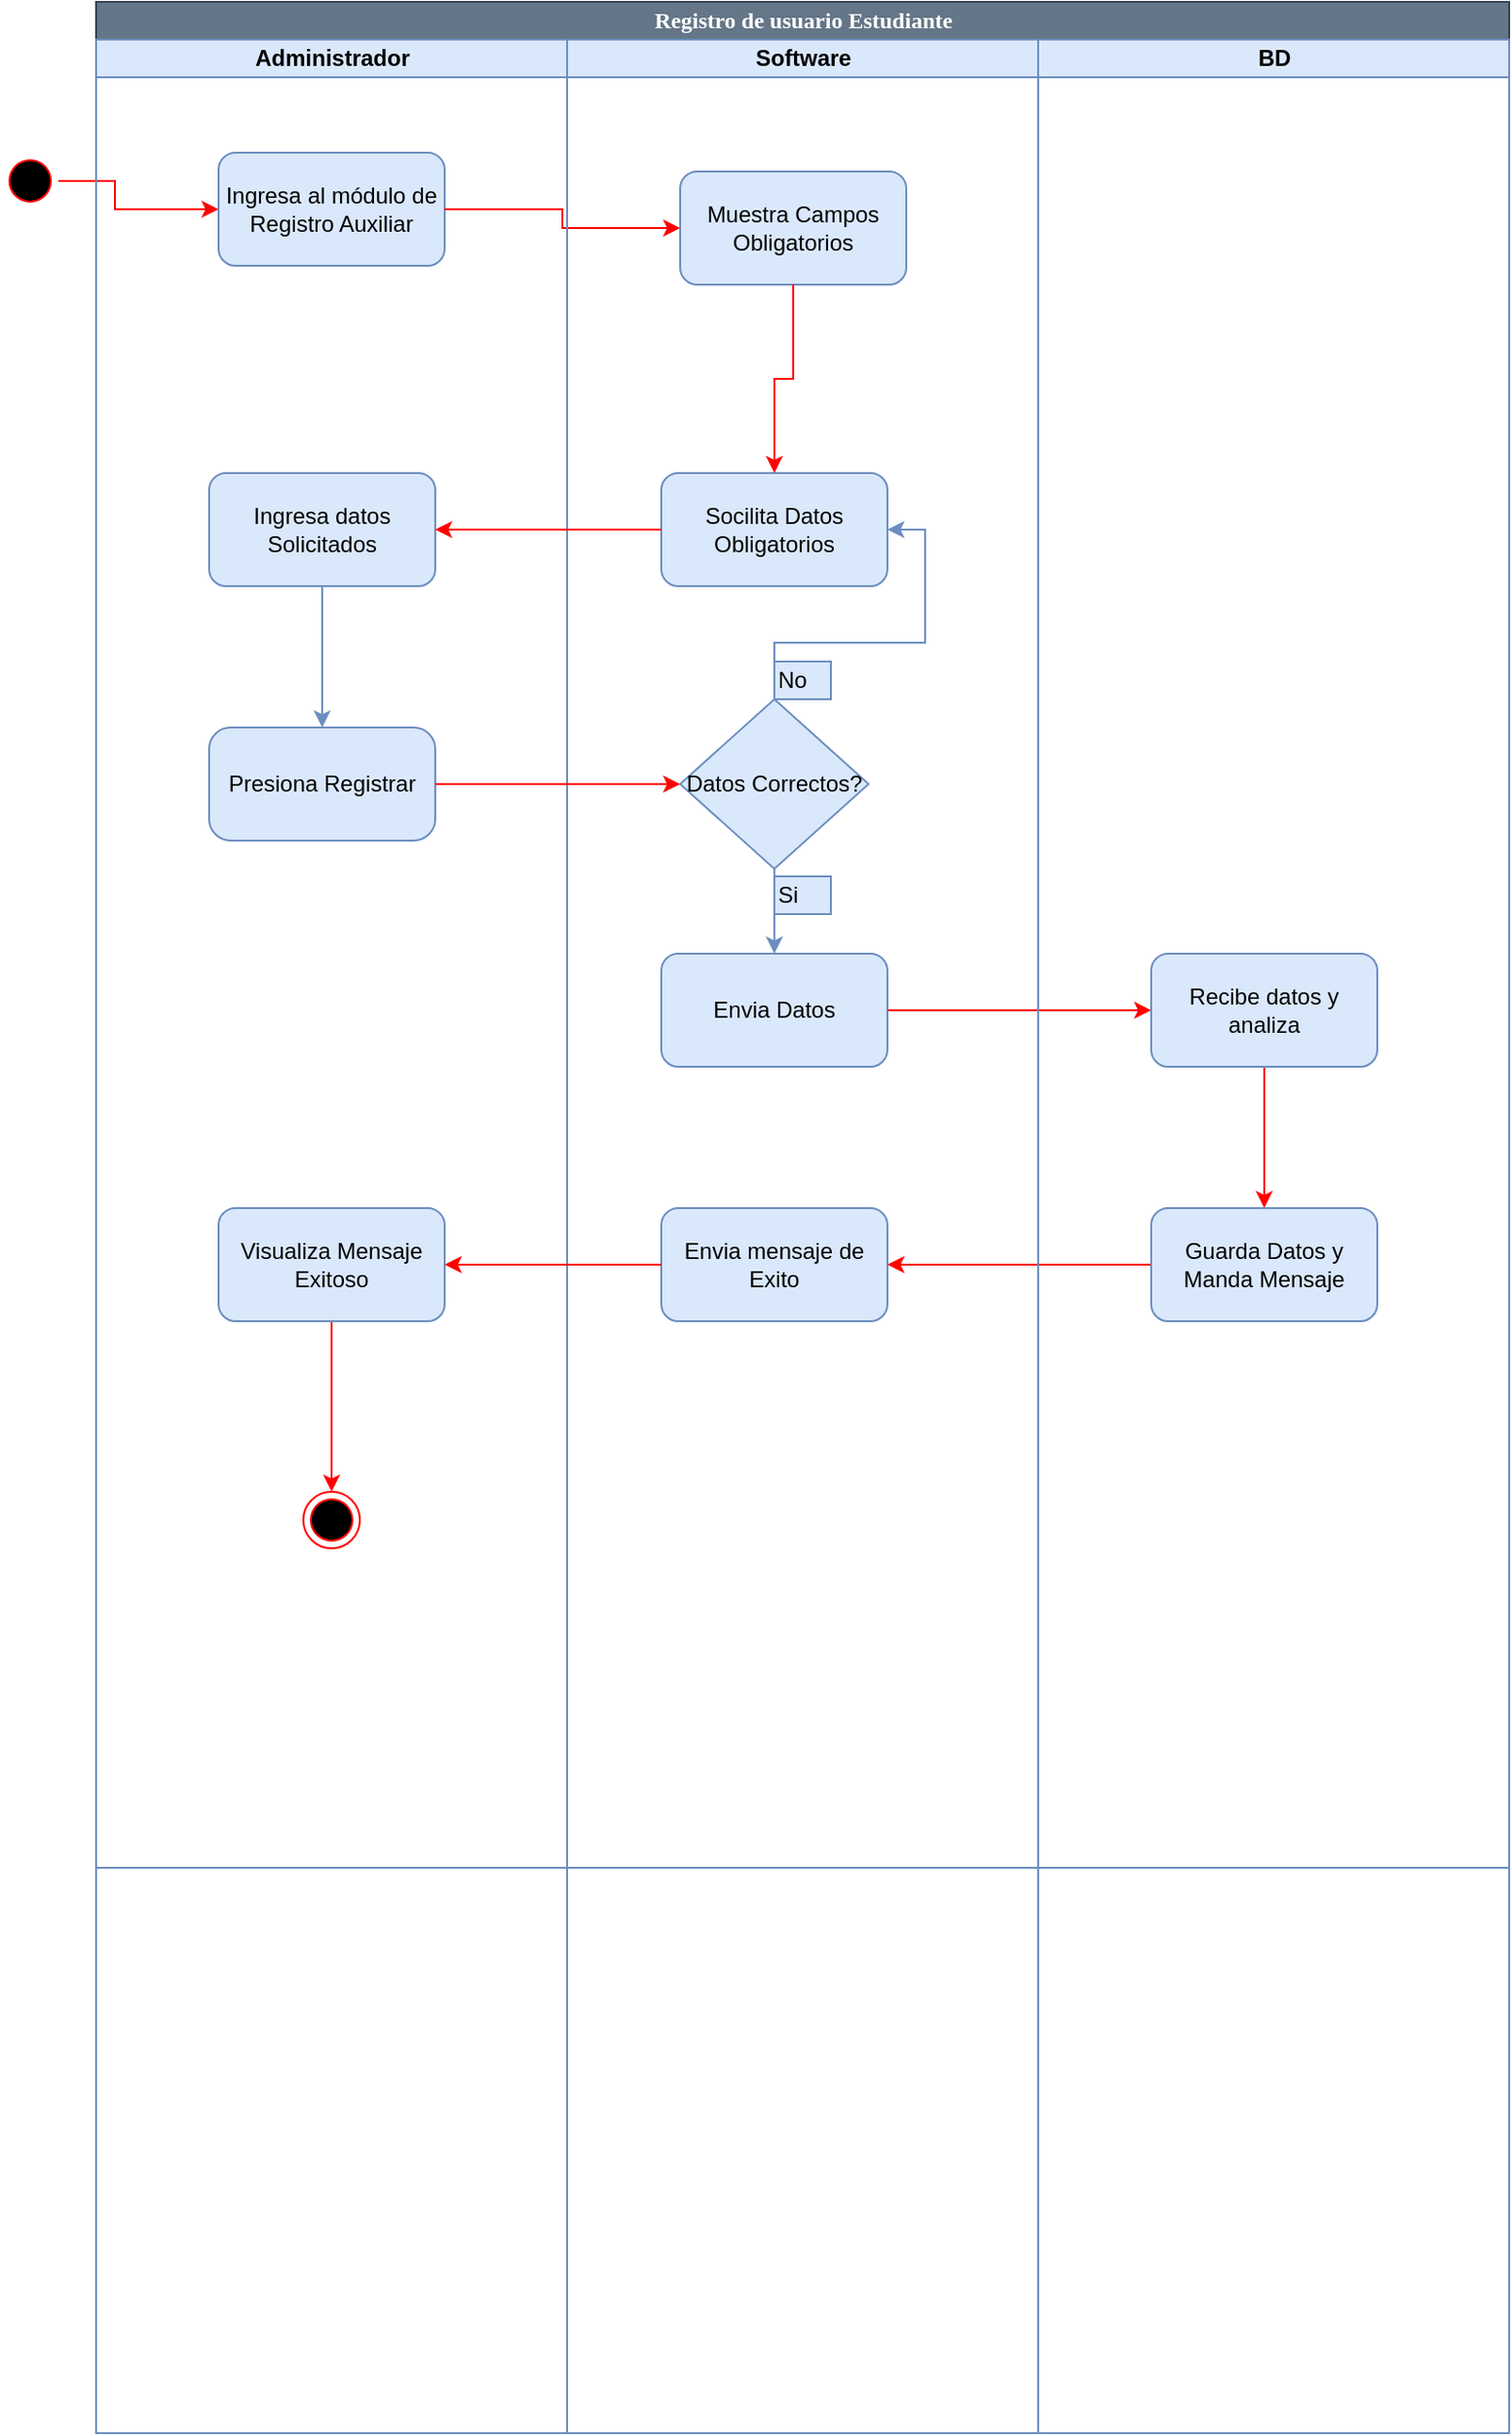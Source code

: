 <mxfile version="11.3.0" type="device" pages="1"><diagram name="Page-1" id="e7e014a7-5840-1c2e-5031-d8a46d1fe8dd"><mxGraphModel dx="2011" dy="483" grid="1" gridSize="10" guides="1" tooltips="1" connect="1" arrows="1" fold="1" page="1" pageScale="1" pageWidth="1169" pageHeight="826" background="#ffffff" math="0" shadow="0"><root><mxCell id="0"/><mxCell id="1" parent="0"/><mxCell id="4X9OC0ReGPS9HzlWN2F2-41" value="Registro Estudiante o Auxiliar" style="swimlane;html=1;childLayout=stackLayout;startSize=20;rounded=0;shadow=0;comic=0;labelBackgroundColor=none;strokeColor=#314354;strokeWidth=1;fillColor=#647687;fontFamily=Verdana;fontSize=12;align=center;fontColor=#ffffff;" vertex="1" parent="1"><mxGeometry x="40" y="20" width="750" height="1290" as="geometry"/></mxCell><mxCell id="4X9OC0ReGPS9HzlWN2F2-42" value="Administrador" style="swimlane;html=1;startSize=20;fillColor=#dae8fc;strokeColor=#6c8ebf;" vertex="1" parent="4X9OC0ReGPS9HzlWN2F2-41"><mxGeometry y="20" width="250" height="1270" as="geometry"/></mxCell><mxCell id="4X9OC0ReGPS9HzlWN2F2-43" value="Ingresa al módulo de Registro Auxiliar" style="rounded=1;whiteSpace=wrap;html=1;fillColor=#dae8fc;strokeColor=#6c8ebf;" vertex="1" parent="4X9OC0ReGPS9HzlWN2F2-42"><mxGeometry x="65" y="60" width="120" height="60" as="geometry"/></mxCell><mxCell id="4X9OC0ReGPS9HzlWN2F2-126" style="edgeStyle=orthogonalEdgeStyle;rounded=0;orthogonalLoop=1;jettySize=auto;html=1;entryX=0.5;entryY=0;entryDx=0;entryDy=0;strokeColor=#FF0000;" edge="1" parent="4X9OC0ReGPS9HzlWN2F2-42" source="4X9OC0ReGPS9HzlWN2F2-96" target="4X9OC0ReGPS9HzlWN2F2-97"><mxGeometry relative="1" as="geometry"/></mxCell><mxCell id="4X9OC0ReGPS9HzlWN2F2-96" value="Visualiza Mensaje Exitoso" style="rounded=1;whiteSpace=wrap;html=1;fillColor=#dae8fc;strokeColor=#6c8ebf;" vertex="1" parent="4X9OC0ReGPS9HzlWN2F2-42"><mxGeometry x="65" y="620" width="120" height="60" as="geometry"/></mxCell><mxCell id="4X9OC0ReGPS9HzlWN2F2-97" value="" style="ellipse;html=1;shape=endState;fillColor=#000000;strokeColor=#ff0000;" vertex="1" parent="4X9OC0ReGPS9HzlWN2F2-42"><mxGeometry x="110" y="770.5" width="30" height="30" as="geometry"/></mxCell><mxCell id="4X9OC0ReGPS9HzlWN2F2-56" value="Software" style="swimlane;html=1;startSize=20;fillColor=#dae8fc;strokeColor=#6c8ebf;" vertex="1" parent="4X9OC0ReGPS9HzlWN2F2-41"><mxGeometry x="250" y="20" width="250" height="1270" as="geometry"/></mxCell><mxCell id="4X9OC0ReGPS9HzlWN2F2-57" value="Muestra Campos Obligatorios" style="rounded=1;whiteSpace=wrap;html=1;fillColor=#dae8fc;strokeColor=#6c8ebf;" vertex="1" parent="4X9OC0ReGPS9HzlWN2F2-56"><mxGeometry x="60" y="70" width="120" height="60" as="geometry"/></mxCell><mxCell id="4X9OC0ReGPS9HzlWN2F2-67" value="BD" style="swimlane;html=1;startSize=20;fillColor=#dae8fc;strokeColor=#6c8ebf;" vertex="1" parent="4X9OC0ReGPS9HzlWN2F2-41"><mxGeometry x="500" y="20" width="250" height="1270" as="geometry"/></mxCell><mxCell id="4X9OC0ReGPS9HzlWN2F2-70" style="edgeStyle=orthogonalEdgeStyle;rounded=0;orthogonalLoop=1;jettySize=auto;html=1;strokeColor=#FF0000;" edge="1" parent="4X9OC0ReGPS9HzlWN2F2-41" source="4X9OC0ReGPS9HzlWN2F2-43" target="4X9OC0ReGPS9HzlWN2F2-57"><mxGeometry relative="1" as="geometry"/></mxCell><mxCell id="4X9OC0ReGPS9HzlWN2F2-82" style="edgeStyle=orthogonalEdgeStyle;rounded=0;orthogonalLoop=1;jettySize=auto;html=1;strokeColor=#FF0000;entryX=0;entryY=0.5;entryDx=0;entryDy=0;exitX=1;exitY=0.5;exitDx=0;exitDy=0;" edge="1" parent="1" source="4X9OC0ReGPS9HzlWN2F2-83" target="4X9OC0ReGPS9HzlWN2F2-43"><mxGeometry relative="1" as="geometry"><Array as="points"><mxPoint x="50" y="115"/><mxPoint x="50" y="130"/></Array></mxGeometry></mxCell><mxCell id="4X9OC0ReGPS9HzlWN2F2-83" value="" style="ellipse;html=1;shape=startState;fillColor=#000000;strokeColor=#ff0000;" vertex="1" parent="1"><mxGeometry x="-10" y="100" width="30" height="30" as="geometry"/></mxCell><mxCell id="4X9OC0ReGPS9HzlWN2F2-89" value="Registro de usuario Estudiante" style="swimlane;html=1;childLayout=stackLayout;startSize=20;rounded=0;shadow=0;comic=0;labelBackgroundColor=none;strokeColor=#314354;strokeWidth=1;fillColor=#647687;fontFamily=Verdana;fontSize=12;align=center;fontColor=#ffffff;" vertex="1" parent="1"><mxGeometry x="40" y="20" width="750" height="990" as="geometry"/></mxCell><mxCell id="4X9OC0ReGPS9HzlWN2F2-90" value="Administrador" style="swimlane;html=1;startSize=20;fillColor=#dae8fc;strokeColor=#6c8ebf;" vertex="1" parent="4X9OC0ReGPS9HzlWN2F2-89"><mxGeometry y="20" width="250" height="970" as="geometry"/></mxCell><mxCell id="4X9OC0ReGPS9HzlWN2F2-92" style="edgeStyle=orthogonalEdgeStyle;rounded=0;orthogonalLoop=1;jettySize=auto;html=1;strokeColor=#6c8ebf;fillColor=#dae8fc;" edge="1" parent="4X9OC0ReGPS9HzlWN2F2-90" source="4X9OC0ReGPS9HzlWN2F2-93" target="4X9OC0ReGPS9HzlWN2F2-94"><mxGeometry relative="1" as="geometry"/></mxCell><mxCell id="4X9OC0ReGPS9HzlWN2F2-93" value="Ingresa datos Solicitados" style="rounded=1;whiteSpace=wrap;html=1;fillColor=#dae8fc;strokeColor=#6c8ebf;" vertex="1" parent="4X9OC0ReGPS9HzlWN2F2-90"><mxGeometry x="60" y="230" width="120" height="60" as="geometry"/></mxCell><mxCell id="4X9OC0ReGPS9HzlWN2F2-94" value="Presiona Registrar" style="rounded=1;whiteSpace=wrap;html=1;arcSize=19;fillColor=#dae8fc;strokeColor=#6c8ebf;" vertex="1" parent="4X9OC0ReGPS9HzlWN2F2-90"><mxGeometry x="60" y="365" width="120" height="60" as="geometry"/></mxCell><mxCell id="4X9OC0ReGPS9HzlWN2F2-98" value="Software" style="swimlane;html=1;startSize=20;fillColor=#dae8fc;strokeColor=#6c8ebf;" vertex="1" parent="4X9OC0ReGPS9HzlWN2F2-89"><mxGeometry x="250" y="20" width="250" height="970" as="geometry"/></mxCell><mxCell id="4X9OC0ReGPS9HzlWN2F2-101" value="Socilita Datos Obligatorios" style="rounded=1;whiteSpace=wrap;html=1;fillColor=#dae8fc;strokeColor=#6c8ebf;" vertex="1" parent="4X9OC0ReGPS9HzlWN2F2-98"><mxGeometry x="50" y="230" width="120" height="60" as="geometry"/></mxCell><mxCell id="4X9OC0ReGPS9HzlWN2F2-102" style="edgeStyle=orthogonalEdgeStyle;rounded=0;orthogonalLoop=1;jettySize=auto;html=1;entryX=1;entryY=0.5;entryDx=0;entryDy=0;strokeColor=#6c8ebf;fillColor=#dae8fc;" edge="1" parent="4X9OC0ReGPS9HzlWN2F2-98" source="4X9OC0ReGPS9HzlWN2F2-104" target="4X9OC0ReGPS9HzlWN2F2-101"><mxGeometry relative="1" as="geometry"/></mxCell><mxCell id="4X9OC0ReGPS9HzlWN2F2-103" style="edgeStyle=orthogonalEdgeStyle;rounded=0;orthogonalLoop=1;jettySize=auto;html=1;entryX=0.5;entryY=0;entryDx=0;entryDy=0;strokeColor=#6c8ebf;fillColor=#dae8fc;" edge="1" parent="4X9OC0ReGPS9HzlWN2F2-98" source="4X9OC0ReGPS9HzlWN2F2-104" target="4X9OC0ReGPS9HzlWN2F2-105"><mxGeometry relative="1" as="geometry"/></mxCell><mxCell id="4X9OC0ReGPS9HzlWN2F2-104" value="Datos Correctos?" style="rhombus;whiteSpace=wrap;html=1;fillColor=#dae8fc;strokeColor=#6c8ebf;" vertex="1" parent="4X9OC0ReGPS9HzlWN2F2-98"><mxGeometry x="60" y="350" width="100" height="90" as="geometry"/></mxCell><mxCell id="4X9OC0ReGPS9HzlWN2F2-105" value="Envia Datos" style="rounded=1;whiteSpace=wrap;html=1;fillColor=#dae8fc;strokeColor=#6c8ebf;" vertex="1" parent="4X9OC0ReGPS9HzlWN2F2-98"><mxGeometry x="50" y="485" width="120" height="60" as="geometry"/></mxCell><mxCell id="4X9OC0ReGPS9HzlWN2F2-107" value="Envia mensaje de Exito" style="rounded=1;whiteSpace=wrap;html=1;fillColor=#dae8fc;strokeColor=#6c8ebf;" vertex="1" parent="4X9OC0ReGPS9HzlWN2F2-98"><mxGeometry x="50" y="620" width="120" height="60" as="geometry"/></mxCell><mxCell id="4X9OC0ReGPS9HzlWN2F2-110" style="edgeStyle=orthogonalEdgeStyle;rounded=0;orthogonalLoop=1;jettySize=auto;html=1;entryX=1;entryY=0.5;entryDx=0;entryDy=0;strokeColor=#FF0000;" edge="1" parent="4X9OC0ReGPS9HzlWN2F2-89" source="4X9OC0ReGPS9HzlWN2F2-101" target="4X9OC0ReGPS9HzlWN2F2-93"><mxGeometry relative="1" as="geometry"/></mxCell><mxCell id="4X9OC0ReGPS9HzlWN2F2-111" style="edgeStyle=orthogonalEdgeStyle;rounded=0;orthogonalLoop=1;jettySize=auto;html=1;strokeColor=#FF0000;entryX=0;entryY=0.5;entryDx=0;entryDy=0;" edge="1" parent="4X9OC0ReGPS9HzlWN2F2-89" source="4X9OC0ReGPS9HzlWN2F2-94" target="4X9OC0ReGPS9HzlWN2F2-104"><mxGeometry relative="1" as="geometry"><mxPoint x="300" y="400" as="targetPoint"/></mxGeometry></mxCell><mxCell id="4X9OC0ReGPS9HzlWN2F2-112" style="edgeStyle=orthogonalEdgeStyle;rounded=0;orthogonalLoop=1;jettySize=auto;html=1;entryX=0;entryY=0.5;entryDx=0;entryDy=0;strokeColor=#FF0000;" edge="1" parent="4X9OC0ReGPS9HzlWN2F2-89" source="4X9OC0ReGPS9HzlWN2F2-105" target="4X9OC0ReGPS9HzlWN2F2-117"><mxGeometry relative="1" as="geometry"/></mxCell><mxCell id="4X9OC0ReGPS9HzlWN2F2-113" style="edgeStyle=orthogonalEdgeStyle;rounded=0;orthogonalLoop=1;jettySize=auto;html=1;entryX=1;entryY=0.5;entryDx=0;entryDy=0;strokeColor=#FF0000;" edge="1" parent="4X9OC0ReGPS9HzlWN2F2-89" source="4X9OC0ReGPS9HzlWN2F2-118" target="4X9OC0ReGPS9HzlWN2F2-107"><mxGeometry relative="1" as="geometry"/></mxCell><mxCell id="4X9OC0ReGPS9HzlWN2F2-115" value="BD" style="swimlane;html=1;startSize=20;fillColor=#dae8fc;strokeColor=#6c8ebf;" vertex="1" parent="4X9OC0ReGPS9HzlWN2F2-89"><mxGeometry x="500" y="20" width="250" height="970" as="geometry"/></mxCell><mxCell id="4X9OC0ReGPS9HzlWN2F2-116" style="edgeStyle=orthogonalEdgeStyle;rounded=0;orthogonalLoop=1;jettySize=auto;html=1;entryX=0.5;entryY=0;entryDx=0;entryDy=0;strokeColor=#FF0000;fillColor=#dae8fc;" edge="1" parent="4X9OC0ReGPS9HzlWN2F2-115" source="4X9OC0ReGPS9HzlWN2F2-117" target="4X9OC0ReGPS9HzlWN2F2-118"><mxGeometry relative="1" as="geometry"/></mxCell><mxCell id="4X9OC0ReGPS9HzlWN2F2-117" value="Recibe datos y analiza" style="rounded=1;whiteSpace=wrap;html=1;fillColor=#dae8fc;strokeColor=#6c8ebf;" vertex="1" parent="4X9OC0ReGPS9HzlWN2F2-115"><mxGeometry x="60" y="485" width="120" height="60" as="geometry"/></mxCell><mxCell id="4X9OC0ReGPS9HzlWN2F2-118" value="Guarda Datos y Manda Mensaje" style="rounded=1;whiteSpace=wrap;html=1;fillColor=#dae8fc;strokeColor=#6c8ebf;" vertex="1" parent="4X9OC0ReGPS9HzlWN2F2-115"><mxGeometry x="60" y="620" width="120" height="60" as="geometry"/></mxCell><mxCell id="4X9OC0ReGPS9HzlWN2F2-121" value="No" style="text;html=1;resizable=0;points=[];autosize=1;align=left;verticalAlign=top;spacingTop=-4;fillColor=#dae8fc;strokeColor=#6c8ebf;" vertex="1" parent="1"><mxGeometry x="400" y="370" width="30" height="20" as="geometry"/></mxCell><mxCell id="4X9OC0ReGPS9HzlWN2F2-122" value="Si" style="text;html=1;resizable=0;points=[];autosize=1;align=left;verticalAlign=top;spacingTop=-4;fillColor=#dae8fc;strokeColor=#6c8ebf;" vertex="1" parent="1"><mxGeometry x="400" y="484" width="30" height="20" as="geometry"/></mxCell><mxCell id="4X9OC0ReGPS9HzlWN2F2-123" style="edgeStyle=orthogonalEdgeStyle;rounded=0;orthogonalLoop=1;jettySize=auto;html=1;strokeColor=#FF0000;" edge="1" parent="1" source="4X9OC0ReGPS9HzlWN2F2-57" target="4X9OC0ReGPS9HzlWN2F2-101"><mxGeometry relative="1" as="geometry"/></mxCell><mxCell id="4X9OC0ReGPS9HzlWN2F2-125" style="edgeStyle=orthogonalEdgeStyle;rounded=0;orthogonalLoop=1;jettySize=auto;html=1;strokeColor=#FF0000;entryX=1;entryY=0.5;entryDx=0;entryDy=0;" edge="1" parent="1" source="4X9OC0ReGPS9HzlWN2F2-107" target="4X9OC0ReGPS9HzlWN2F2-96"><mxGeometry relative="1" as="geometry"><mxPoint x="230" y="690" as="targetPoint"/></mxGeometry></mxCell></root></mxGraphModel></diagram></mxfile>